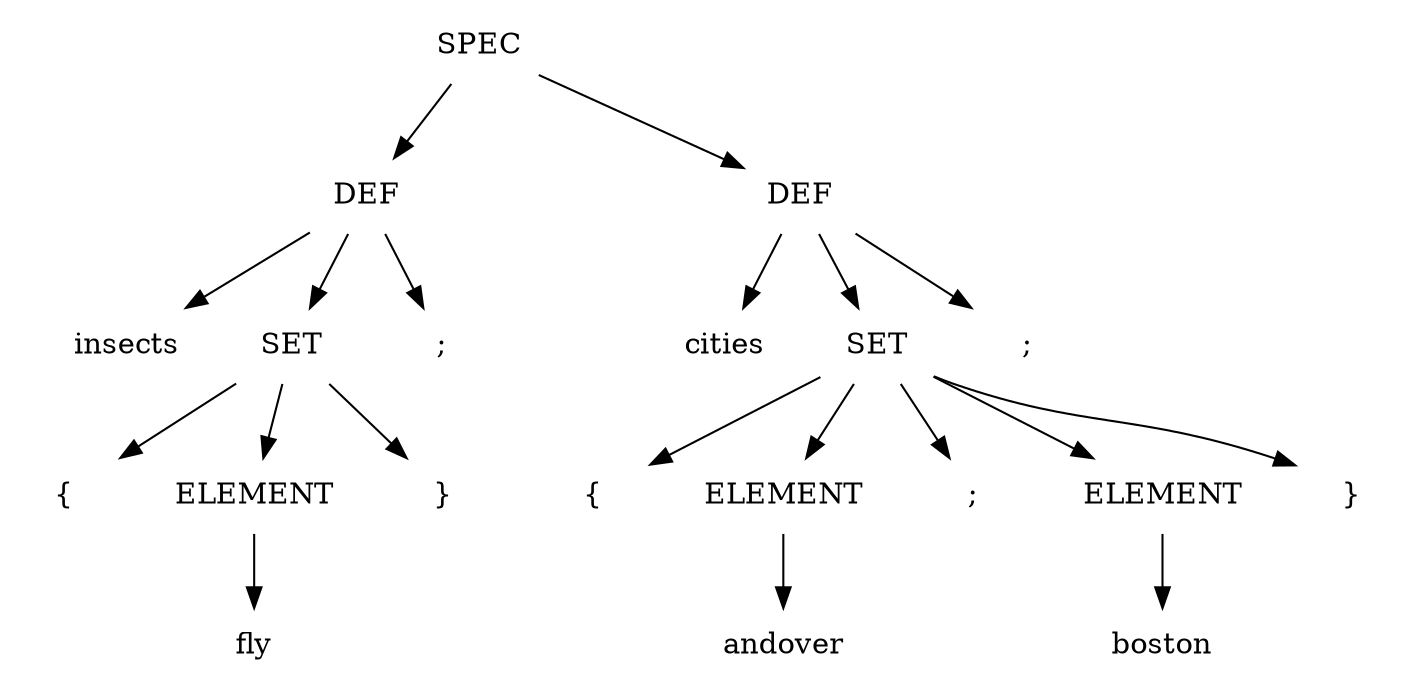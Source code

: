 digraph tree {
	graph [ordering=out];
	node [label="\N", shape=plaintext];
	SPEC
	DEF2 [label=DEF];
	DEF1 [label=DEF];
	ID1 [label=cities];
	SET1 [label=SET];
	SC1 [label=";"];
	ID2 [label=insects];
	SET2 [label=SET];
	SC2 [label=";"];
	OPEN1 [label="{"];
	ELEM1 [label=ELEMENT];
	SC3 [label=";"];
	ELEM2 [label=ELEMENT];
	CLOSE1 [label="}"];
	ID3 [label=andover];
	OPEN2 [label="{"];
	ELEM3 [label=ELEMENT];
	CLOSE2 [label="}"];
	ID4 [label=boston];
	ID5 [label=fly];
	SPEC -> DEF2
	SPEC -> DEF1
	DEF1 -> ID1
	DEF1 -> SET1
	DEF1 -> SC1
	DEF2 -> ID2
	DEF2 -> SET2
	DEF2 -> SC2
	SET1 -> OPEN1
	SET1 -> ELEM1
	SET1 -> SC3
	SET1 -> ELEM2
	SET1 -> CLOSE1
	ELEM1 -> ID3
	SET2 -> OPEN2
	SET2 -> ELEM3
	SET2 -> CLOSE2
	ELEM2 -> ID4
	ELEM3 -> ID5
}
